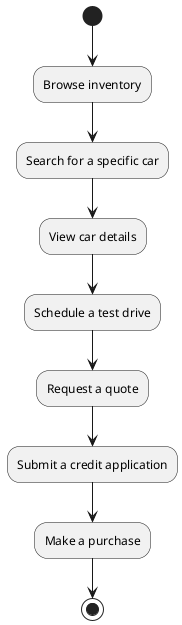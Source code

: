 @startuml



(*) --> "Browse inventory"
--> "Search for a specific car" 
--> "View car details" 
 --> "Schedule a test drive" 
 --> Request a quote 
 --> "Submit a credit application" 
 --> "Make a purchase"

--> (*)
@enduml
